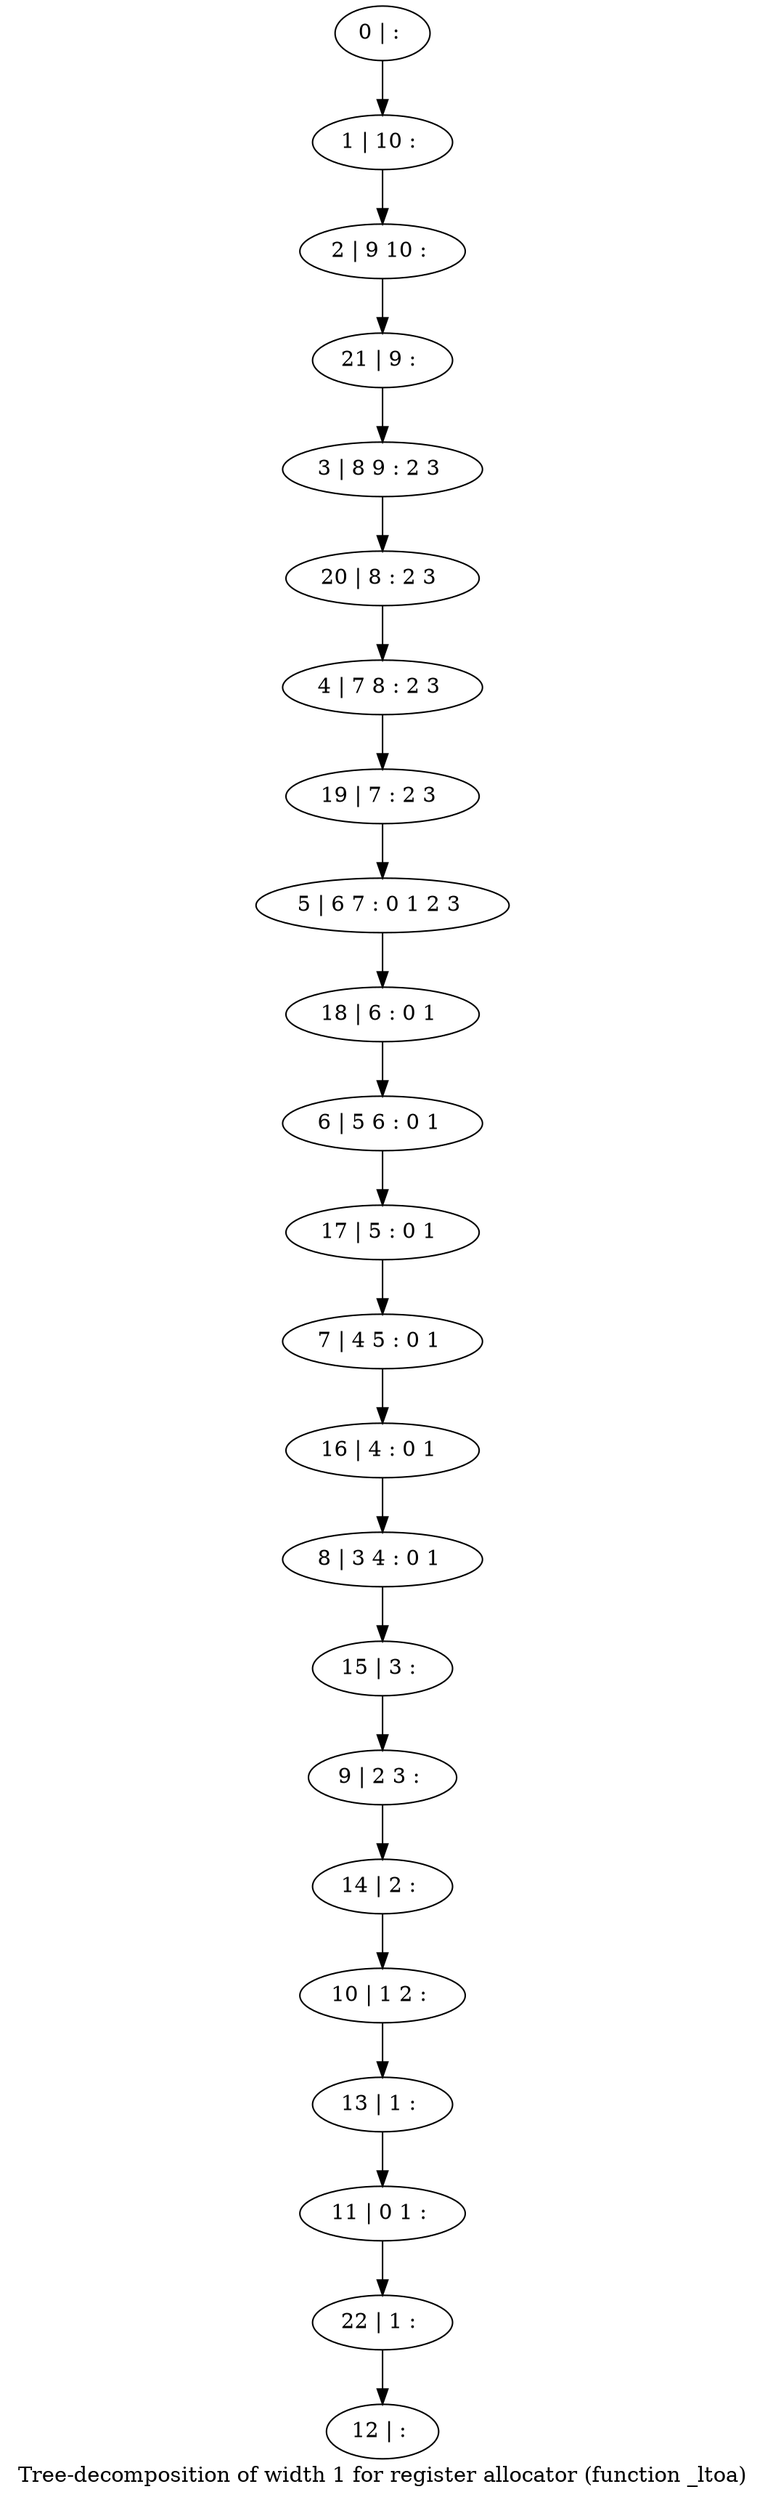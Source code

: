 digraph G {
graph [label="Tree-decomposition of width 1 for register allocator (function _ltoa)"]
0[label="0 | : "];
1[label="1 | 10 : "];
2[label="2 | 9 10 : "];
3[label="3 | 8 9 : 2 3 "];
4[label="4 | 7 8 : 2 3 "];
5[label="5 | 6 7 : 0 1 2 3 "];
6[label="6 | 5 6 : 0 1 "];
7[label="7 | 4 5 : 0 1 "];
8[label="8 | 3 4 : 0 1 "];
9[label="9 | 2 3 : "];
10[label="10 | 1 2 : "];
11[label="11 | 0 1 : "];
12[label="12 | : "];
13[label="13 | 1 : "];
14[label="14 | 2 : "];
15[label="15 | 3 : "];
16[label="16 | 4 : 0 1 "];
17[label="17 | 5 : 0 1 "];
18[label="18 | 6 : 0 1 "];
19[label="19 | 7 : 2 3 "];
20[label="20 | 8 : 2 3 "];
21[label="21 | 9 : "];
22[label="22 | 1 : "];
0->1 ;
1->2 ;
13->11 ;
10->13 ;
14->10 ;
9->14 ;
15->9 ;
8->15 ;
16->8 ;
7->16 ;
17->7 ;
6->17 ;
18->6 ;
5->18 ;
19->5 ;
4->19 ;
20->4 ;
3->20 ;
21->3 ;
2->21 ;
22->12 ;
11->22 ;
}
